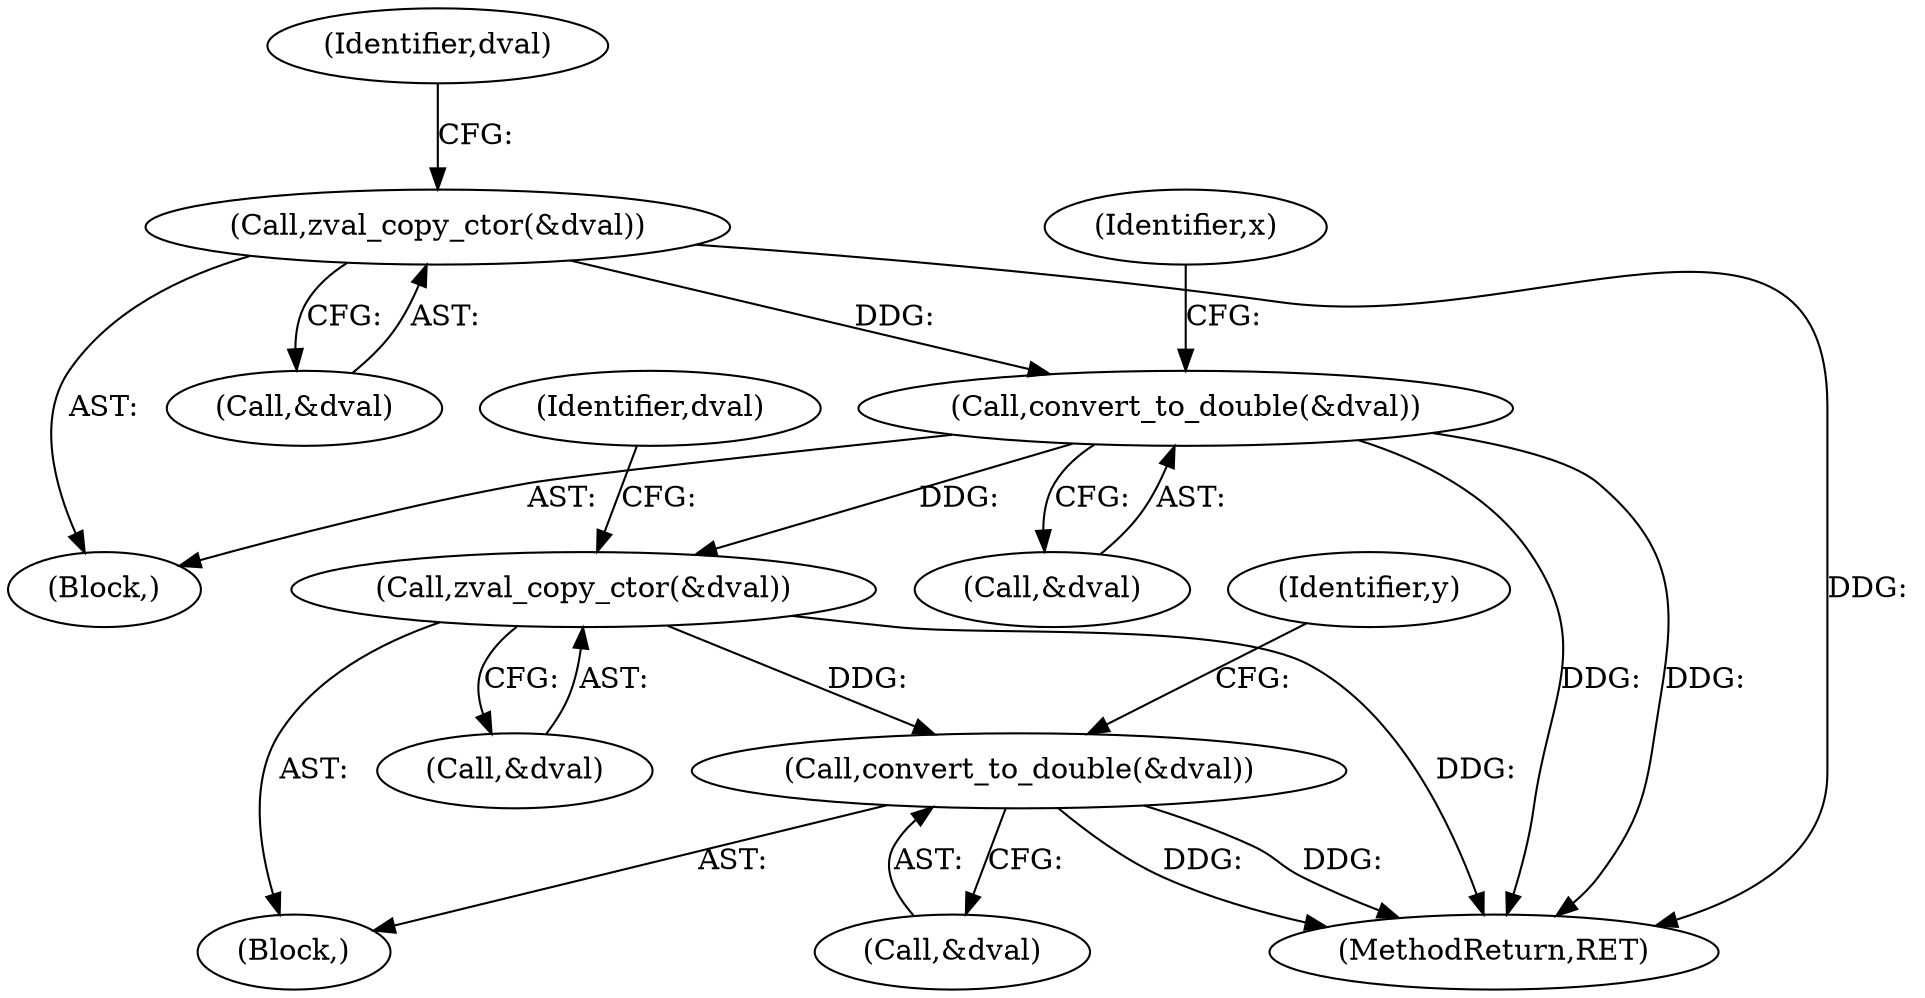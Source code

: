digraph "0_php-src_b6f13a5ef9d6280cf984826a5de012a32c396cd4?w=1_0@API" {
"1000163" [label="(Call,zval_copy_ctor(&dval))"];
"1000166" [label="(Call,convert_to_double(&dval))"];
"1000208" [label="(Call,zval_copy_ctor(&dval))"];
"1000211" [label="(Call,convert_to_double(&dval))"];
"1000208" [label="(Call,zval_copy_ctor(&dval))"];
"1000341" [label="(MethodReturn,RET)"];
"1000212" [label="(Call,&dval)"];
"1000164" [label="(Call,&dval)"];
"1000213" [label="(Identifier,dval)"];
"1000170" [label="(Identifier,x)"];
"1000215" [label="(Identifier,y)"];
"1000211" [label="(Call,convert_to_double(&dval))"];
"1000168" [label="(Identifier,dval)"];
"1000166" [label="(Call,convert_to_double(&dval))"];
"1000156" [label="(Block,)"];
"1000167" [label="(Call,&dval)"];
"1000201" [label="(Block,)"];
"1000209" [label="(Call,&dval)"];
"1000163" [label="(Call,zval_copy_ctor(&dval))"];
"1000163" -> "1000156"  [label="AST: "];
"1000163" -> "1000164"  [label="CFG: "];
"1000164" -> "1000163"  [label="AST: "];
"1000168" -> "1000163"  [label="CFG: "];
"1000163" -> "1000341"  [label="DDG: "];
"1000163" -> "1000166"  [label="DDG: "];
"1000166" -> "1000156"  [label="AST: "];
"1000166" -> "1000167"  [label="CFG: "];
"1000167" -> "1000166"  [label="AST: "];
"1000170" -> "1000166"  [label="CFG: "];
"1000166" -> "1000341"  [label="DDG: "];
"1000166" -> "1000341"  [label="DDG: "];
"1000166" -> "1000208"  [label="DDG: "];
"1000208" -> "1000201"  [label="AST: "];
"1000208" -> "1000209"  [label="CFG: "];
"1000209" -> "1000208"  [label="AST: "];
"1000213" -> "1000208"  [label="CFG: "];
"1000208" -> "1000341"  [label="DDG: "];
"1000208" -> "1000211"  [label="DDG: "];
"1000211" -> "1000201"  [label="AST: "];
"1000211" -> "1000212"  [label="CFG: "];
"1000212" -> "1000211"  [label="AST: "];
"1000215" -> "1000211"  [label="CFG: "];
"1000211" -> "1000341"  [label="DDG: "];
"1000211" -> "1000341"  [label="DDG: "];
}
